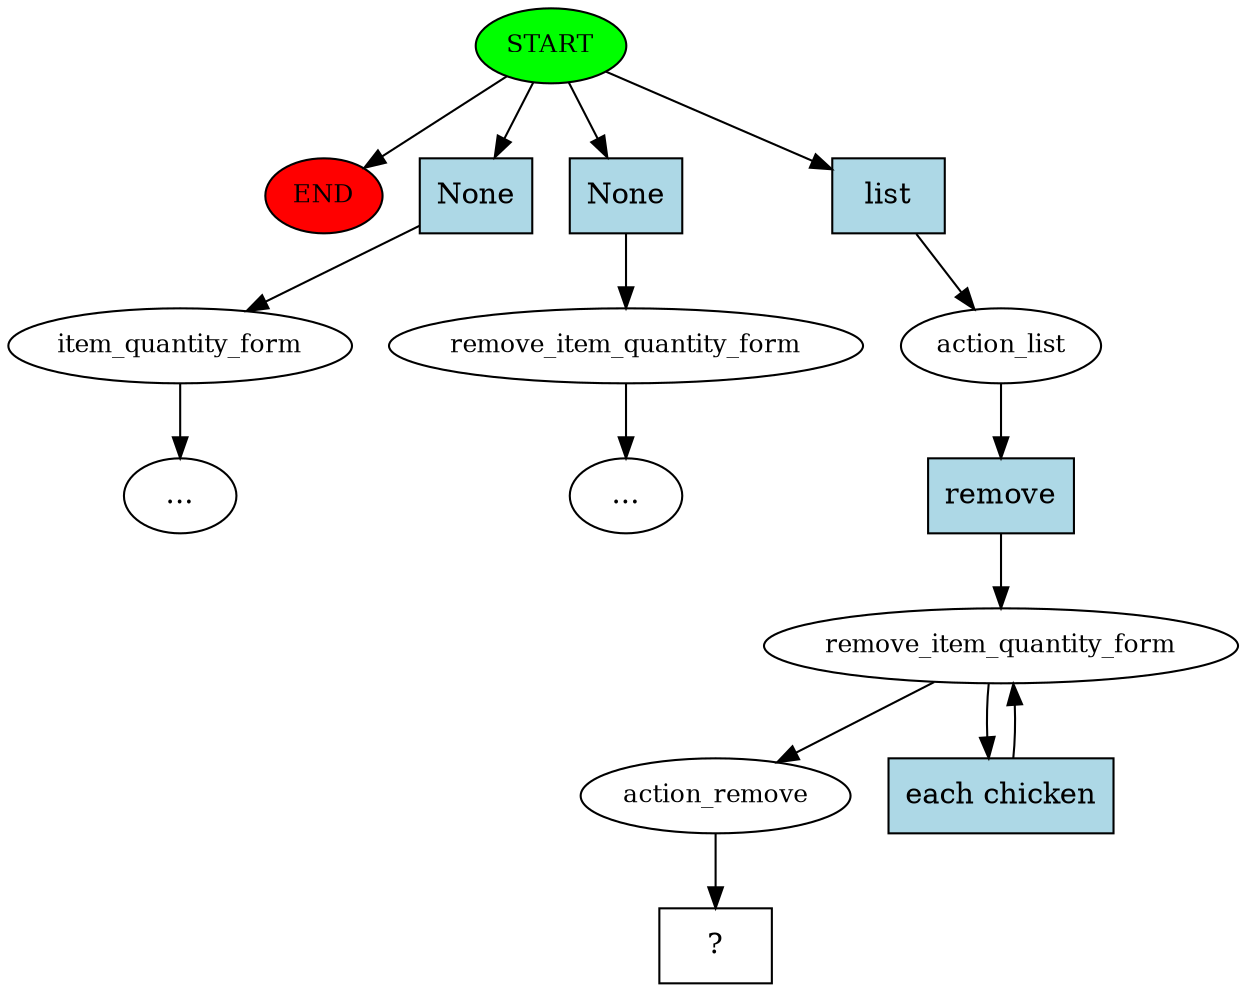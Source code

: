 digraph  {
0 [class="start active", fillcolor=green, fontsize=12, label=START, style=filled];
"-1" [class=end, fillcolor=red, fontsize=12, label=END, style=filled];
1 [class="", fontsize=12, label=item_quantity_form];
"-3" [class=ellipsis, label="..."];
2 [class="", fontsize=12, label=remove_item_quantity_form];
"-4" [class=ellipsis, label="..."];
3 [class=active, fontsize=12, label=action_list];
4 [class=active, fontsize=12, label=remove_item_quantity_form];
6 [class=active, fontsize=12, label=action_remove];
7 [class="intent dashed active", label="  ?  ", shape=rect];
8 [class=intent, fillcolor=lightblue, label=None, shape=rect, style=filled];
9 [class=intent, fillcolor=lightblue, label=None, shape=rect, style=filled];
10 [class="intent active", fillcolor=lightblue, label=list, shape=rect, style=filled];
11 [class="intent active", fillcolor=lightblue, label=remove, shape=rect, style=filled];
12 [class="intent active", fillcolor=lightblue, label="each chicken", shape=rect, style=filled];
0 -> "-1"  [class="", key=NONE, label=""];
0 -> 8  [class="", key=0];
0 -> 9  [class="", key=0];
0 -> 10  [class=active, key=0];
1 -> "-3"  [class="", key=NONE, label=""];
2 -> "-4"  [class="", key=NONE, label=""];
3 -> 11  [class=active, key=0];
4 -> 6  [class=active, key=NONE, label=""];
4 -> 12  [class=active, key=0];
6 -> 7  [class=active, key=NONE, label=""];
8 -> 1  [class="", key=0];
9 -> 2  [class="", key=0];
10 -> 3  [class=active, key=0];
11 -> 4  [class=active, key=0];
12 -> 4  [class=active, key=0];
}
